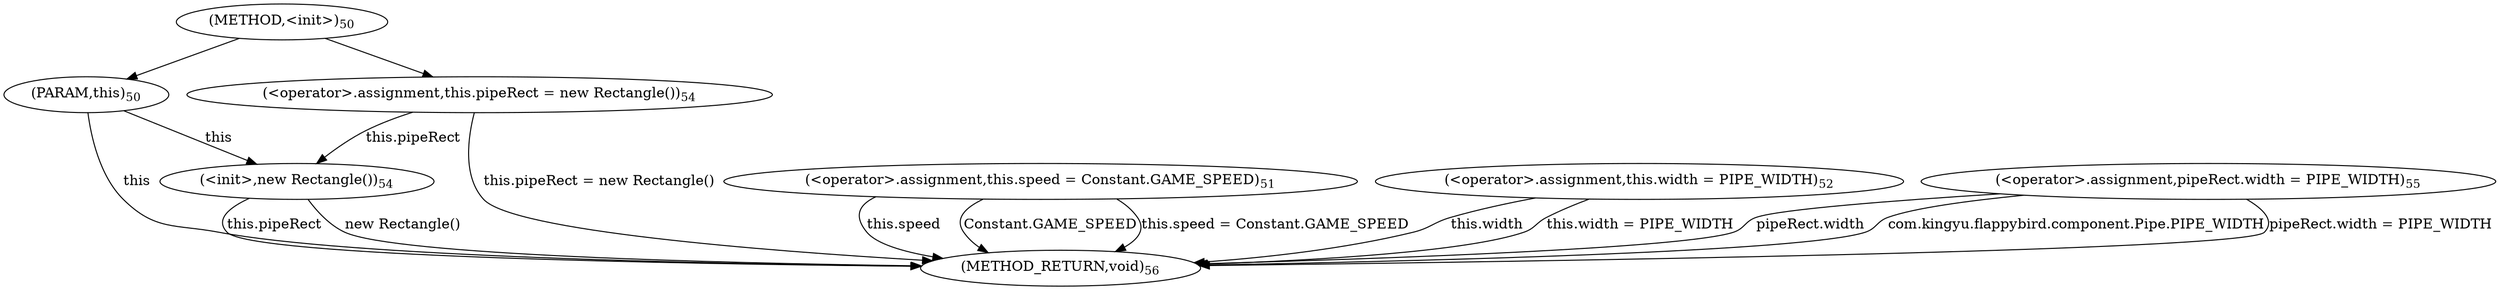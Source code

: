 digraph "&lt;init&gt;" {  
"88" [label = <(METHOD,&lt;init&gt;)<SUB>50</SUB>> ]
"122" [label = <(METHOD_RETURN,void)<SUB>56</SUB>> ]
"21" [label = <(PARAM,this)<SUB>50</SUB>> ]
"90" [label = <(&lt;operator&gt;.assignment,this.speed = Constant.GAME_SPEED)<SUB>51</SUB>> ]
"96" [label = <(&lt;operator&gt;.assignment,this.width = PIPE_WIDTH)<SUB>52</SUB>> ]
"102" [label = <(&lt;operator&gt;.assignment,this.pipeRect = new Rectangle())<SUB>54</SUB>> ]
"107" [label = <(&lt;init&gt;,new Rectangle())<SUB>54</SUB>> ]
"111" [label = <(&lt;operator&gt;.assignment,pipeRect.width = PIPE_WIDTH)<SUB>55</SUB>> ]
"90" [label = <(&lt;operator&gt;.assignment,this.speed = Constant.GAME_SPEED)<SUB>51</SUB>> ]
"90" [label = <(&lt;operator&gt;.assignment,this.speed = Constant.GAME_SPEED)<SUB>51</SUB>> ]
"96" [label = <(&lt;operator&gt;.assignment,this.width = PIPE_WIDTH)<SUB>52</SUB>> ]
"96" [label = <(&lt;operator&gt;.assignment,this.width = PIPE_WIDTH)<SUB>52</SUB>> ]
"102" [label = <(&lt;operator&gt;.assignment,this.pipeRect = new Rectangle())<SUB>54</SUB>> ]
"102" [label = <(&lt;operator&gt;.assignment,this.pipeRect = new Rectangle())<SUB>54</SUB>> ]
"107" [label = <(&lt;init&gt;,new Rectangle())<SUB>54</SUB>> ]
"111" [label = <(&lt;operator&gt;.assignment,pipeRect.width = PIPE_WIDTH)<SUB>55</SUB>> ]
"111" [label = <(&lt;operator&gt;.assignment,pipeRect.width = PIPE_WIDTH)<SUB>55</SUB>> ]
  "21" -> "122"  [ label = "this"] 
  "90" -> "122"  [ label = "this.speed"] 
  "90" -> "122"  [ label = "Constant.GAME_SPEED"] 
  "90" -> "122"  [ label = "this.speed = Constant.GAME_SPEED"] 
  "96" -> "122"  [ label = "this.width"] 
  "96" -> "122"  [ label = "this.width = PIPE_WIDTH"] 
  "102" -> "122"  [ label = "this.pipeRect = new Rectangle()"] 
  "107" -> "122"  [ label = "this.pipeRect"] 
  "107" -> "122"  [ label = "new Rectangle()"] 
  "111" -> "122"  [ label = "pipeRect.width"] 
  "111" -> "122"  [ label = "com.kingyu.flappybird.component.Pipe.PIPE_WIDTH"] 
  "111" -> "122"  [ label = "pipeRect.width = PIPE_WIDTH"] 
  "88" -> "21" 
  "88" -> "102" 
  "21" -> "107"  [ label = "this"] 
  "102" -> "107"  [ label = "this.pipeRect"] 
}
